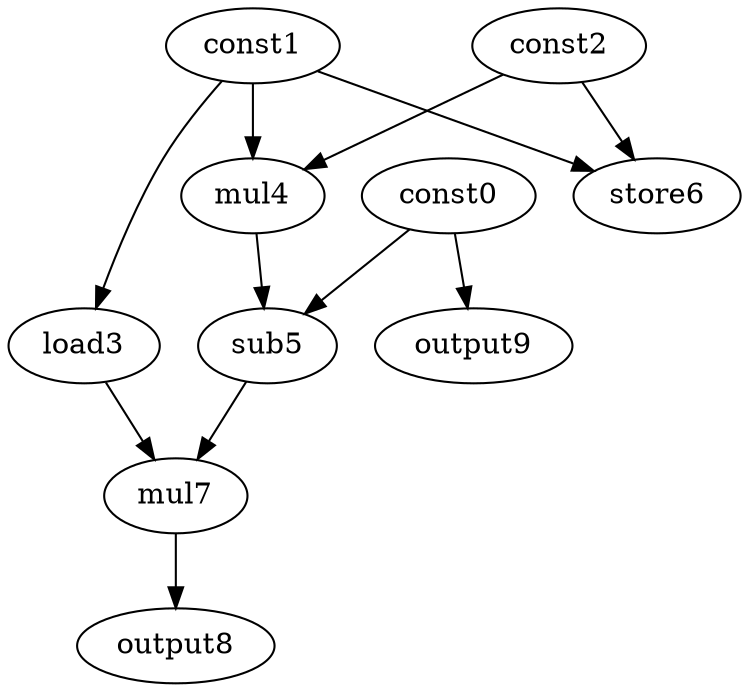 digraph G { 
const0[opcode=const]; 
const1[opcode=const]; 
const2[opcode=const]; 
load3[opcode=load]; 
mul4[opcode=mul]; 
sub5[opcode=sub]; 
store6[opcode=store]; 
mul7[opcode=mul]; 
output8[opcode=output]; 
output9[opcode=output]; 
const1->load3[operand=0];
const1->mul4[operand=0];
const2->mul4[operand=1];
const1->store6[operand=0];
const2->store6[operand=1];
const0->output9[operand=0];
const0->sub5[operand=0];
mul4->sub5[operand=1];
load3->mul7[operand=0];
sub5->mul7[operand=1];
mul7->output8[operand=0];
}
